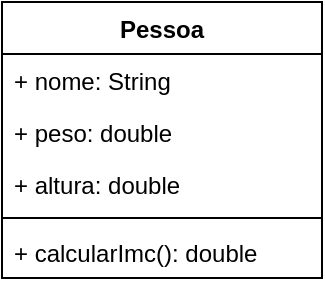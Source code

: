 <mxfile version="26.0.16">
  <diagram name="Página-1" id="jcaOdt6ruhq656VusQIZ">
    <mxGraphModel dx="620" dy="777" grid="0" gridSize="10" guides="1" tooltips="1" connect="1" arrows="1" fold="1" page="0" pageScale="1" pageWidth="827" pageHeight="1169" math="0" shadow="0">
      <root>
        <mxCell id="0" />
        <mxCell id="1" parent="0" />
        <mxCell id="kn3AerbtWMC2I_qNd1Nr-1" value="Pessoa" style="swimlane;fontStyle=1;align=center;verticalAlign=top;childLayout=stackLayout;horizontal=1;startSize=26;horizontalStack=0;resizeParent=1;resizeParentMax=0;resizeLast=0;collapsible=1;marginBottom=0;whiteSpace=wrap;html=1;" vertex="1" parent="1">
          <mxGeometry x="220" y="61" width="160" height="138" as="geometry" />
        </mxCell>
        <mxCell id="kn3AerbtWMC2I_qNd1Nr-2" value="+ nome: String" style="text;strokeColor=none;fillColor=none;align=left;verticalAlign=top;spacingLeft=4;spacingRight=4;overflow=hidden;rotatable=0;points=[[0,0.5],[1,0.5]];portConstraint=eastwest;whiteSpace=wrap;html=1;" vertex="1" parent="kn3AerbtWMC2I_qNd1Nr-1">
          <mxGeometry y="26" width="160" height="26" as="geometry" />
        </mxCell>
        <mxCell id="kn3AerbtWMC2I_qNd1Nr-6" value="+ peso: double" style="text;strokeColor=none;fillColor=none;align=left;verticalAlign=top;spacingLeft=4;spacingRight=4;overflow=hidden;rotatable=0;points=[[0,0.5],[1,0.5]];portConstraint=eastwest;whiteSpace=wrap;html=1;" vertex="1" parent="kn3AerbtWMC2I_qNd1Nr-1">
          <mxGeometry y="52" width="160" height="26" as="geometry" />
        </mxCell>
        <mxCell id="kn3AerbtWMC2I_qNd1Nr-5" value="+ altura: double" style="text;strokeColor=none;fillColor=none;align=left;verticalAlign=top;spacingLeft=4;spacingRight=4;overflow=hidden;rotatable=0;points=[[0,0.5],[1,0.5]];portConstraint=eastwest;whiteSpace=wrap;html=1;" vertex="1" parent="kn3AerbtWMC2I_qNd1Nr-1">
          <mxGeometry y="78" width="160" height="26" as="geometry" />
        </mxCell>
        <mxCell id="kn3AerbtWMC2I_qNd1Nr-3" value="" style="line;strokeWidth=1;fillColor=none;align=left;verticalAlign=middle;spacingTop=-1;spacingLeft=3;spacingRight=3;rotatable=0;labelPosition=right;points=[];portConstraint=eastwest;strokeColor=inherit;" vertex="1" parent="kn3AerbtWMC2I_qNd1Nr-1">
          <mxGeometry y="104" width="160" height="8" as="geometry" />
        </mxCell>
        <mxCell id="kn3AerbtWMC2I_qNd1Nr-4" value="+ calcularImc(): double" style="text;strokeColor=none;fillColor=none;align=left;verticalAlign=top;spacingLeft=4;spacingRight=4;overflow=hidden;rotatable=0;points=[[0,0.5],[1,0.5]];portConstraint=eastwest;whiteSpace=wrap;html=1;" vertex="1" parent="kn3AerbtWMC2I_qNd1Nr-1">
          <mxGeometry y="112" width="160" height="26" as="geometry" />
        </mxCell>
      </root>
    </mxGraphModel>
  </diagram>
</mxfile>
